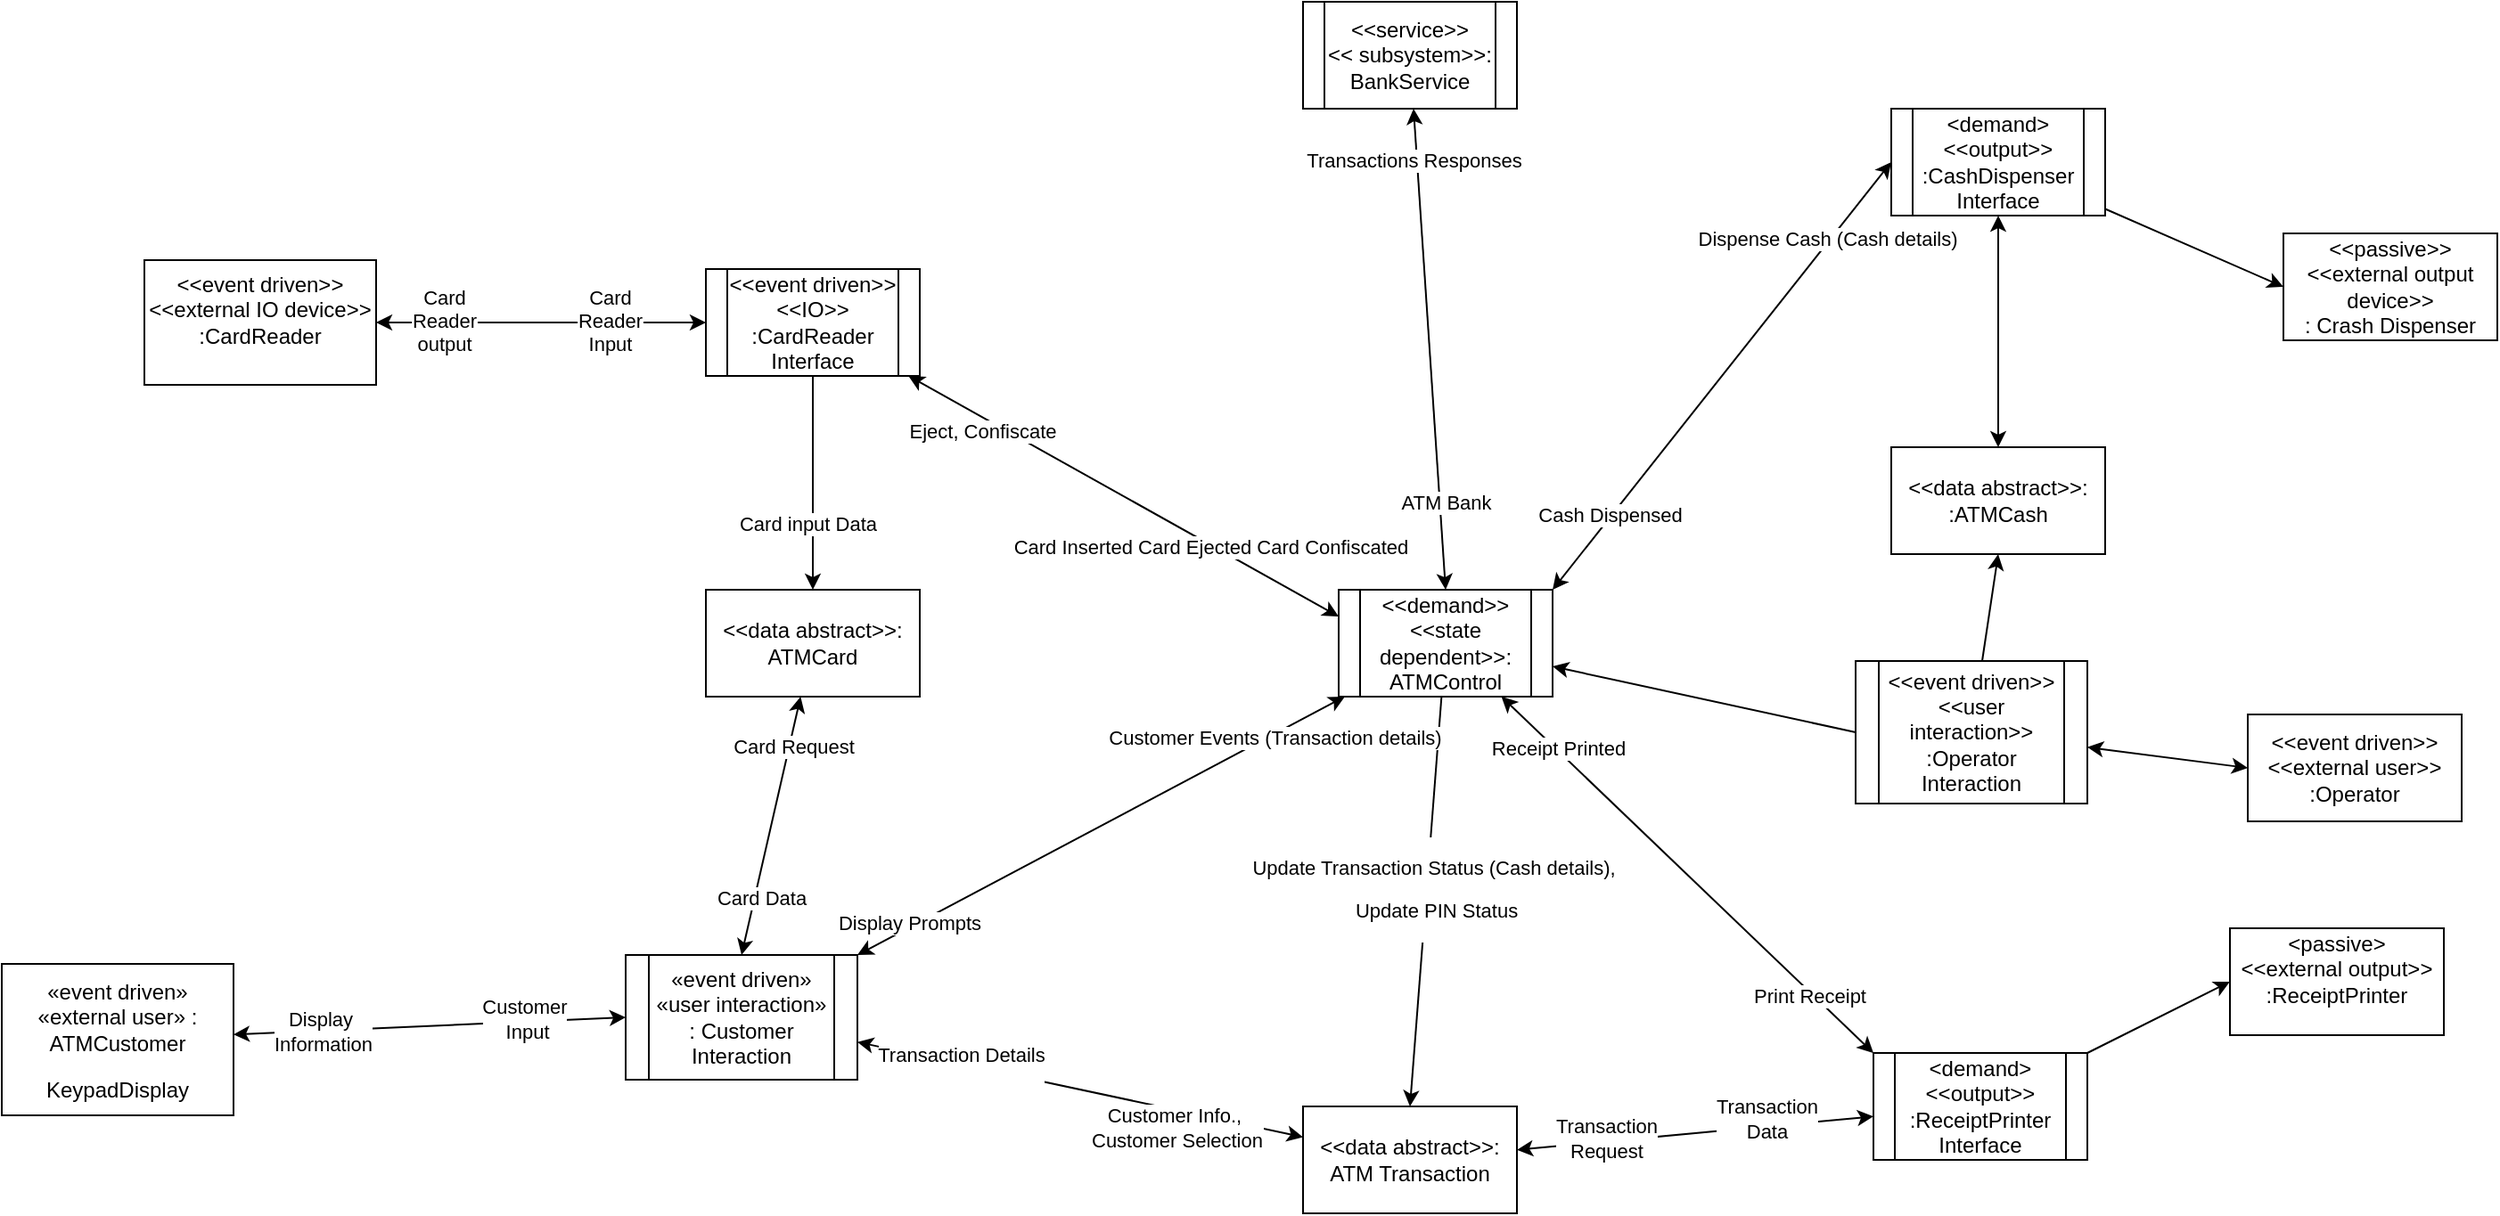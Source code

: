 <mxfile version="22.1.3" type="github">
  <diagram name="Page-1" id="hLiTu2Dh88gtfW-2VZtG">
    <mxGraphModel dx="2212" dy="708" grid="1" gridSize="10" guides="1" tooltips="1" connect="1" arrows="1" fold="1" page="1" pageScale="1" pageWidth="850" pageHeight="1100" math="0" shadow="0">
      <root>
        <mxCell id="0" />
        <mxCell id="1" parent="0" />
        <mxCell id="sQFs4zmdVKK1XuDmlO7O-4" style="rounded=0;orthogonalLoop=1;jettySize=auto;html=1;entryX=0.5;entryY=0;entryDx=0;entryDy=0;endArrow=classic;endFill=1;" parent="1" source="sQFs4zmdVKK1XuDmlO7O-1" target="sQFs4zmdVKK1XuDmlO7O-3" edge="1">
          <mxGeometry relative="1" as="geometry" />
        </mxCell>
        <mxCell id="sQFs4zmdVKK1XuDmlO7O-6" value="&lt;p&gt;Update Transaction Status (Cash details),&lt;/p&gt;&lt;p&gt;&amp;nbsp;Update PIN Status &lt;/p&gt;" style="edgeLabel;html=1;align=center;verticalAlign=middle;resizable=0;points=[];" parent="sQFs4zmdVKK1XuDmlO7O-4" vertex="1" connectable="0">
          <mxGeometry x="-0.064" y="3" relative="1" as="geometry">
            <mxPoint as="offset" />
          </mxGeometry>
        </mxCell>
        <mxCell id="sQFs4zmdVKK1XuDmlO7O-18" style="rounded=0;orthogonalLoop=1;jettySize=auto;html=1;entryX=0;entryY=0;entryDx=0;entryDy=0;startArrow=classic;startFill=1;" parent="1" source="sQFs4zmdVKK1XuDmlO7O-1" target="sQFs4zmdVKK1XuDmlO7O-15" edge="1">
          <mxGeometry relative="1" as="geometry" />
        </mxCell>
        <mxCell id="u96ek8NzeCGu-0_YFJXn-3" value="Receipt Printed" style="edgeLabel;html=1;align=center;verticalAlign=middle;resizable=0;points=[];" vertex="1" connectable="0" parent="sQFs4zmdVKK1XuDmlO7O-18">
          <mxGeometry x="-0.704" y="1" relative="1" as="geometry">
            <mxPoint as="offset" />
          </mxGeometry>
        </mxCell>
        <mxCell id="u96ek8NzeCGu-0_YFJXn-4" value="Print Receipt" style="edgeLabel;html=1;align=center;verticalAlign=middle;resizable=0;points=[];" vertex="1" connectable="0" parent="sQFs4zmdVKK1XuDmlO7O-18">
          <mxGeometry x="0.669" y="-2" relative="1" as="geometry">
            <mxPoint as="offset" />
          </mxGeometry>
        </mxCell>
        <mxCell id="sQFs4zmdVKK1XuDmlO7O-34" style="rounded=0;orthogonalLoop=1;jettySize=auto;html=1;entryX=1;entryY=0;entryDx=0;entryDy=0;startArrow=classic;startFill=1;" parent="1" source="sQFs4zmdVKK1XuDmlO7O-1" target="sQFs4zmdVKK1XuDmlO7O-9" edge="1">
          <mxGeometry relative="1" as="geometry" />
        </mxCell>
        <mxCell id="u96ek8NzeCGu-0_YFJXn-1" value="Customer Events (Transaction details)" style="edgeLabel;html=1;align=center;verticalAlign=middle;resizable=0;points=[];" vertex="1" connectable="0" parent="sQFs4zmdVKK1XuDmlO7O-34">
          <mxGeometry x="-0.702" y="1" relative="1" as="geometry">
            <mxPoint as="offset" />
          </mxGeometry>
        </mxCell>
        <mxCell id="u96ek8NzeCGu-0_YFJXn-2" value="Display Prompts" style="edgeLabel;html=1;align=center;verticalAlign=middle;resizable=0;points=[];" vertex="1" connectable="0" parent="sQFs4zmdVKK1XuDmlO7O-34">
          <mxGeometry x="0.781" y="-3" relative="1" as="geometry">
            <mxPoint as="offset" />
          </mxGeometry>
        </mxCell>
        <mxCell id="sQFs4zmdVKK1XuDmlO7O-35" style="rounded=0;orthogonalLoop=1;jettySize=auto;html=1;entryX=0;entryY=0.5;entryDx=0;entryDy=0;startArrow=classic;startFill=1;endArrow=none;endFill=0;" parent="1" source="sQFs4zmdVKK1XuDmlO7O-1" target="sQFs4zmdVKK1XuDmlO7O-19" edge="1">
          <mxGeometry relative="1" as="geometry" />
        </mxCell>
        <mxCell id="sQFs4zmdVKK1XuDmlO7O-1" value="&lt;div&gt;&amp;lt;&amp;lt;demand&amp;gt;&amp;gt;&lt;/div&gt;&lt;div&gt;&amp;lt;&amp;lt;state dependent&amp;gt;&amp;gt;: ATMControl&lt;br&gt;&lt;/div&gt;" style="shape=process;whiteSpace=wrap;html=1;backgroundOutline=1;" parent="1" vertex="1">
          <mxGeometry x="410" y="340" width="120" height="60" as="geometry" />
        </mxCell>
        <mxCell id="sQFs4zmdVKK1XuDmlO7O-10" value="" style="rounded=0;orthogonalLoop=1;jettySize=auto;html=1;startArrow=classic;startFill=1;" parent="1" source="sQFs4zmdVKK1XuDmlO7O-3" target="sQFs4zmdVKK1XuDmlO7O-9" edge="1">
          <mxGeometry relative="1" as="geometry" />
        </mxCell>
        <mxCell id="sQFs4zmdVKK1XuDmlO7O-11" value="&lt;p&gt;Transaction Details&lt;/p&gt;" style="edgeLabel;html=1;align=center;verticalAlign=middle;resizable=0;points=[];" parent="sQFs4zmdVKK1XuDmlO7O-10" vertex="1" connectable="0">
          <mxGeometry x="0.747" y="-2" relative="1" as="geometry">
            <mxPoint x="26" y="2" as="offset" />
          </mxGeometry>
        </mxCell>
        <mxCell id="sQFs4zmdVKK1XuDmlO7O-12" value="&lt;div&gt;Customer Info.,&amp;nbsp;&lt;/div&gt;&lt;div&gt;Customer Selection &lt;/div&gt;" style="edgeLabel;html=1;align=center;verticalAlign=middle;resizable=0;points=[];" parent="sQFs4zmdVKK1XuDmlO7O-10" vertex="1" connectable="0">
          <mxGeometry x="-0.811" y="2" relative="1" as="geometry">
            <mxPoint x="-47" y="-2" as="offset" />
          </mxGeometry>
        </mxCell>
        <mxCell id="sQFs4zmdVKK1XuDmlO7O-16" value="" style="rounded=0;orthogonalLoop=1;jettySize=auto;html=1;startArrow=classic;startFill=1;" parent="1" source="sQFs4zmdVKK1XuDmlO7O-3" target="sQFs4zmdVKK1XuDmlO7O-15" edge="1">
          <mxGeometry relative="1" as="geometry" />
        </mxCell>
        <mxCell id="u96ek8NzeCGu-0_YFJXn-16" value="&lt;div&gt;Transaction&lt;/div&gt;&lt;div&gt;Data&lt;/div&gt;" style="edgeLabel;html=1;align=center;verticalAlign=middle;resizable=0;points=[];" vertex="1" connectable="0" parent="sQFs4zmdVKK1XuDmlO7O-16">
          <mxGeometry x="0.535" y="3" relative="1" as="geometry">
            <mxPoint x="-13" as="offset" />
          </mxGeometry>
        </mxCell>
        <mxCell id="u96ek8NzeCGu-0_YFJXn-17" value="&lt;div&gt;Transaction&lt;/div&gt;&lt;div&gt;Request&lt;br&gt;&lt;/div&gt;" style="edgeLabel;html=1;align=center;verticalAlign=middle;resizable=0;points=[];" vertex="1" connectable="0" parent="sQFs4zmdVKK1XuDmlO7O-16">
          <mxGeometry x="-0.636" y="3" relative="1" as="geometry">
            <mxPoint x="14" as="offset" />
          </mxGeometry>
        </mxCell>
        <mxCell id="sQFs4zmdVKK1XuDmlO7O-3" value="&amp;lt;&amp;lt;data abstract&amp;gt;&amp;gt;: ATM Transaction" style="rounded=0;whiteSpace=wrap;html=1;" parent="1" vertex="1">
          <mxGeometry x="390" y="630" width="120" height="60" as="geometry" />
        </mxCell>
        <mxCell id="sQFs4zmdVKK1XuDmlO7O-9" value="&lt;p&gt;«event driven» «user interaction» : Customer Interaction&lt;/p&gt;" style="shape=process;whiteSpace=wrap;html=1;backgroundOutline=1;rounded=0;" parent="1" vertex="1">
          <mxGeometry x="10" y="545" width="130" height="70" as="geometry" />
        </mxCell>
        <mxCell id="sQFs4zmdVKK1XuDmlO7O-47" style="rounded=0;orthogonalLoop=1;jettySize=auto;html=1;entryX=0;entryY=0.5;entryDx=0;entryDy=0;" parent="1" source="sQFs4zmdVKK1XuDmlO7O-15" target="sQFs4zmdVKK1XuDmlO7O-32" edge="1">
          <mxGeometry relative="1" as="geometry" />
        </mxCell>
        <mxCell id="sQFs4zmdVKK1XuDmlO7O-15" value="&lt;div&gt;&amp;lt;demand&amp;gt;&lt;/div&gt;&lt;div&gt;&amp;lt;&amp;lt;output&amp;gt;&amp;gt;&lt;br&gt;&lt;/div&gt;&lt;div&gt;:ReceiptPrinter&lt;/div&gt;&lt;div&gt;Interface&lt;br&gt;&lt;/div&gt;" style="shape=process;whiteSpace=wrap;html=1;backgroundOutline=1;rounded=0;" parent="1" vertex="1">
          <mxGeometry x="710" y="600" width="120" height="60" as="geometry" />
        </mxCell>
        <mxCell id="sQFs4zmdVKK1XuDmlO7O-39" style="rounded=0;orthogonalLoop=1;jettySize=auto;html=1;entryX=0.5;entryY=1;entryDx=0;entryDy=0;" parent="1" source="sQFs4zmdVKK1XuDmlO7O-19" target="sQFs4zmdVKK1XuDmlO7O-21" edge="1">
          <mxGeometry relative="1" as="geometry" />
        </mxCell>
        <mxCell id="sQFs4zmdVKK1XuDmlO7O-44" style="rounded=0;orthogonalLoop=1;jettySize=auto;html=1;entryX=0;entryY=0.5;entryDx=0;entryDy=0;startArrow=classic;startFill=1;" parent="1" source="sQFs4zmdVKK1XuDmlO7O-19" target="sQFs4zmdVKK1XuDmlO7O-31" edge="1">
          <mxGeometry relative="1" as="geometry" />
        </mxCell>
        <mxCell id="sQFs4zmdVKK1XuDmlO7O-19" value="&lt;div&gt;&amp;lt;&amp;lt;event driven&amp;gt;&amp;gt;&lt;/div&gt;&lt;div&gt;&amp;lt;&amp;lt;user interaction&amp;gt;&amp;gt; :Operator&lt;/div&gt;&lt;div&gt;Interaction&lt;br&gt;&lt;/div&gt;" style="shape=process;whiteSpace=wrap;html=1;backgroundOutline=1;rounded=0;" parent="1" vertex="1">
          <mxGeometry x="700" y="380" width="130" height="80" as="geometry" />
        </mxCell>
        <mxCell id="sQFs4zmdVKK1XuDmlO7O-40" style="rounded=0;orthogonalLoop=1;jettySize=auto;html=1;entryX=0.5;entryY=0;entryDx=0;entryDy=0;startArrow=classic;startFill=1;" parent="1" source="sQFs4zmdVKK1XuDmlO7O-20" target="sQFs4zmdVKK1XuDmlO7O-21" edge="1">
          <mxGeometry relative="1" as="geometry" />
        </mxCell>
        <mxCell id="sQFs4zmdVKK1XuDmlO7O-41" style="rounded=0;orthogonalLoop=1;jettySize=auto;html=1;entryX=1;entryY=0;entryDx=0;entryDy=0;startArrow=classic;startFill=1;exitX=0;exitY=0.5;exitDx=0;exitDy=0;" parent="1" source="sQFs4zmdVKK1XuDmlO7O-20" target="sQFs4zmdVKK1XuDmlO7O-1" edge="1">
          <mxGeometry relative="1" as="geometry" />
        </mxCell>
        <mxCell id="u96ek8NzeCGu-0_YFJXn-18" value="Dispense Cash (Cash details)" style="edgeLabel;html=1;align=center;verticalAlign=middle;resizable=0;points=[];" vertex="1" connectable="0" parent="sQFs4zmdVKK1XuDmlO7O-41">
          <mxGeometry x="-0.631" y="-2" relative="1" as="geometry">
            <mxPoint as="offset" />
          </mxGeometry>
        </mxCell>
        <mxCell id="u96ek8NzeCGu-0_YFJXn-19" value="Cash Dispensed" style="edgeLabel;html=1;align=center;verticalAlign=middle;resizable=0;points=[];" vertex="1" connectable="0" parent="sQFs4zmdVKK1XuDmlO7O-41">
          <mxGeometry x="0.657" y="-2" relative="1" as="geometry">
            <mxPoint x="1" as="offset" />
          </mxGeometry>
        </mxCell>
        <mxCell id="sQFs4zmdVKK1XuDmlO7O-43" style="rounded=0;orthogonalLoop=1;jettySize=auto;html=1;entryX=0;entryY=0.5;entryDx=0;entryDy=0;" parent="1" source="sQFs4zmdVKK1XuDmlO7O-20" target="sQFs4zmdVKK1XuDmlO7O-30" edge="1">
          <mxGeometry relative="1" as="geometry" />
        </mxCell>
        <mxCell id="sQFs4zmdVKK1XuDmlO7O-20" value="&lt;div&gt;&amp;lt;demand&amp;gt;&lt;/div&gt;&lt;div&gt;&amp;lt;&amp;lt;output&amp;gt;&amp;gt;&lt;br&gt;&lt;/div&gt;&lt;div&gt;:CashDispenser&lt;/div&gt;&lt;div&gt;Interface&lt;br&gt;&lt;/div&gt;" style="shape=process;whiteSpace=wrap;html=1;backgroundOutline=1;rounded=0;" parent="1" vertex="1">
          <mxGeometry x="720" y="70" width="120" height="60" as="geometry" />
        </mxCell>
        <mxCell id="sQFs4zmdVKK1XuDmlO7O-21" value="&amp;lt;&amp;lt;data abstract&amp;gt;&amp;gt;: :ATMCash" style="rounded=0;whiteSpace=wrap;html=1;" parent="1" vertex="1">
          <mxGeometry x="720" y="260" width="120" height="60" as="geometry" />
        </mxCell>
        <mxCell id="sQFs4zmdVKK1XuDmlO7O-36" style="rounded=0;orthogonalLoop=1;jettySize=auto;html=1;entryX=0;entryY=0.25;entryDx=0;entryDy=0;startArrow=classic;startFill=1;" parent="1" source="sQFs4zmdVKK1XuDmlO7O-22" target="sQFs4zmdVKK1XuDmlO7O-1" edge="1">
          <mxGeometry relative="1" as="geometry" />
        </mxCell>
        <mxCell id="u96ek8NzeCGu-0_YFJXn-8" value="Card Inserted Card Ejected Card Confiscated" style="edgeLabel;html=1;align=center;verticalAlign=middle;resizable=0;points=[];" vertex="1" connectable="0" parent="sQFs4zmdVKK1XuDmlO7O-36">
          <mxGeometry x="0.641" relative="1" as="geometry">
            <mxPoint x="-29" y="-15" as="offset" />
          </mxGeometry>
        </mxCell>
        <mxCell id="u96ek8NzeCGu-0_YFJXn-9" value="Eject, Confiscate" style="edgeLabel;html=1;align=center;verticalAlign=middle;resizable=0;points=[];" vertex="1" connectable="0" parent="sQFs4zmdVKK1XuDmlO7O-36">
          <mxGeometry x="-0.747" y="2" relative="1" as="geometry">
            <mxPoint x="10" y="15" as="offset" />
          </mxGeometry>
        </mxCell>
        <mxCell id="sQFs4zmdVKK1XuDmlO7O-37" style="rounded=0;orthogonalLoop=1;jettySize=auto;html=1;entryX=0.5;entryY=0;entryDx=0;entryDy=0;" parent="1" source="sQFs4zmdVKK1XuDmlO7O-22" target="sQFs4zmdVKK1XuDmlO7O-25" edge="1">
          <mxGeometry relative="1" as="geometry" />
        </mxCell>
        <mxCell id="u96ek8NzeCGu-0_YFJXn-7" value="Card input Data" style="edgeLabel;html=1;align=center;verticalAlign=middle;resizable=0;points=[];" vertex="1" connectable="0" parent="sQFs4zmdVKK1XuDmlO7O-37">
          <mxGeometry x="0.386" y="-3" relative="1" as="geometry">
            <mxPoint as="offset" />
          </mxGeometry>
        </mxCell>
        <mxCell id="sQFs4zmdVKK1XuDmlO7O-46" style="rounded=0;orthogonalLoop=1;jettySize=auto;html=1;entryX=1;entryY=0.5;entryDx=0;entryDy=0;startArrow=classic;startFill=1;" parent="1" source="sQFs4zmdVKK1XuDmlO7O-22" target="sQFs4zmdVKK1XuDmlO7O-29" edge="1">
          <mxGeometry relative="1" as="geometry" />
        </mxCell>
        <mxCell id="u96ek8NzeCGu-0_YFJXn-10" value="&lt;div&gt;Card&lt;/div&gt;&lt;div&gt;Reader&lt;/div&gt;&lt;div&gt;Input&lt;br&gt;&lt;/div&gt;" style="edgeLabel;html=1;align=center;verticalAlign=middle;resizable=0;points=[];" vertex="1" connectable="0" parent="sQFs4zmdVKK1XuDmlO7O-46">
          <mxGeometry x="-0.416" y="-1" relative="1" as="geometry">
            <mxPoint as="offset" />
          </mxGeometry>
        </mxCell>
        <mxCell id="u96ek8NzeCGu-0_YFJXn-11" value="&lt;div&gt;Card&lt;/div&gt;&lt;div&gt;Reader&lt;/div&gt;&lt;div&gt;output&lt;br&gt;&lt;/div&gt;" style="edgeLabel;html=1;align=center;verticalAlign=middle;resizable=0;points=[];" vertex="1" connectable="0" parent="sQFs4zmdVKK1XuDmlO7O-46">
          <mxGeometry x="0.67" y="-1" relative="1" as="geometry">
            <mxPoint x="7" as="offset" />
          </mxGeometry>
        </mxCell>
        <mxCell id="sQFs4zmdVKK1XuDmlO7O-22" value="&lt;div&gt;&amp;lt;&amp;lt;event driven&amp;gt;&amp;gt;&lt;/div&gt;&lt;div&gt;&amp;lt;&amp;lt;IO&amp;gt;&amp;gt; :CardReader&lt;/div&gt;&lt;div&gt;Interface&lt;br&gt;&lt;/div&gt;" style="shape=process;whiteSpace=wrap;html=1;backgroundOutline=1;rounded=0;" parent="1" vertex="1">
          <mxGeometry x="55" y="160" width="120" height="60" as="geometry" />
        </mxCell>
        <mxCell id="sQFs4zmdVKK1XuDmlO7O-38" style="rounded=0;orthogonalLoop=1;jettySize=auto;html=1;entryX=0.5;entryY=0;entryDx=0;entryDy=0;startArrow=classic;startFill=1;" parent="1" source="sQFs4zmdVKK1XuDmlO7O-25" target="sQFs4zmdVKK1XuDmlO7O-9" edge="1">
          <mxGeometry relative="1" as="geometry" />
        </mxCell>
        <mxCell id="u96ek8NzeCGu-0_YFJXn-5" value="Card Data" style="edgeLabel;html=1;align=center;verticalAlign=middle;resizable=0;points=[];" vertex="1" connectable="0" parent="sQFs4zmdVKK1XuDmlO7O-38">
          <mxGeometry x="0.537" y="3" relative="1" as="geometry">
            <mxPoint as="offset" />
          </mxGeometry>
        </mxCell>
        <mxCell id="u96ek8NzeCGu-0_YFJXn-6" value="Card Request" style="edgeLabel;html=1;align=center;verticalAlign=middle;resizable=0;points=[];" vertex="1" connectable="0" parent="sQFs4zmdVKK1XuDmlO7O-38">
          <mxGeometry x="-0.631" y="2" relative="1" as="geometry">
            <mxPoint as="offset" />
          </mxGeometry>
        </mxCell>
        <mxCell id="sQFs4zmdVKK1XuDmlO7O-25" value="&amp;lt;&amp;lt;data abstract&amp;gt;&amp;gt;: ATMCard" style="rounded=0;whiteSpace=wrap;html=1;" parent="1" vertex="1">
          <mxGeometry x="55" y="340" width="120" height="60" as="geometry" />
        </mxCell>
        <mxCell id="sQFs4zmdVKK1XuDmlO7O-45" style="rounded=0;orthogonalLoop=1;jettySize=auto;html=1;entryX=0;entryY=0.5;entryDx=0;entryDy=0;startArrow=classic;startFill=1;" parent="1" source="sQFs4zmdVKK1XuDmlO7O-28" target="sQFs4zmdVKK1XuDmlO7O-9" edge="1">
          <mxGeometry relative="1" as="geometry" />
        </mxCell>
        <mxCell id="u96ek8NzeCGu-0_YFJXn-12" value="&lt;div&gt;Customer&lt;/div&gt;&lt;div&gt;&amp;nbsp;Input&lt;/div&gt;" style="edgeLabel;html=1;align=center;verticalAlign=middle;resizable=0;points=[];" vertex="1" connectable="0" parent="sQFs4zmdVKK1XuDmlO7O-45">
          <mxGeometry x="0.684" y="-3" relative="1" as="geometry">
            <mxPoint x="-23" y="-4" as="offset" />
          </mxGeometry>
        </mxCell>
        <mxCell id="u96ek8NzeCGu-0_YFJXn-13" value="&lt;div&gt;Display&amp;nbsp;&lt;/div&gt;&lt;div&gt;Information&lt;/div&gt;" style="edgeLabel;html=1;align=center;verticalAlign=middle;resizable=0;points=[];" vertex="1" connectable="0" parent="sQFs4zmdVKK1XuDmlO7O-45">
          <mxGeometry x="-0.692" y="3" relative="1" as="geometry">
            <mxPoint x="16" y="3" as="offset" />
          </mxGeometry>
        </mxCell>
        <mxCell id="sQFs4zmdVKK1XuDmlO7O-28" value="&lt;p&gt;«event driven» «external user» : ATMCustomer&lt;/p&gt;&lt;p&gt;KeypadDisplay&lt;br&gt;&lt;/p&gt;" style="rounded=0;whiteSpace=wrap;html=1;" parent="1" vertex="1">
          <mxGeometry x="-340" y="550" width="130" height="85" as="geometry" />
        </mxCell>
        <mxCell id="sQFs4zmdVKK1XuDmlO7O-29" value="&lt;div&gt;&amp;lt;&amp;lt;event driven&amp;gt;&amp;gt;&lt;/div&gt;&lt;div&gt;&amp;lt;&amp;lt;external IO device&amp;gt;&amp;gt; :CardReader&lt;/div&gt;&lt;div&gt;&lt;br&gt;&lt;/div&gt;" style="rounded=0;whiteSpace=wrap;html=1;" parent="1" vertex="1">
          <mxGeometry x="-260" y="155" width="130" height="70" as="geometry" />
        </mxCell>
        <mxCell id="sQFs4zmdVKK1XuDmlO7O-30" value="&lt;div&gt;&amp;lt;&amp;lt;passive&amp;gt;&amp;gt;&lt;/div&gt;&lt;div&gt;&amp;lt;&amp;lt;external output device&amp;gt;&amp;gt;&lt;br&gt;&lt;/div&gt;&lt;div&gt;: Crash Dispenser&lt;/div&gt;" style="rounded=0;whiteSpace=wrap;html=1;" parent="1" vertex="1">
          <mxGeometry x="940" y="140" width="120" height="60" as="geometry" />
        </mxCell>
        <mxCell id="sQFs4zmdVKK1XuDmlO7O-31" value="&lt;div&gt;&amp;lt;&amp;lt;event driven&amp;gt;&amp;gt;&lt;/div&gt;&lt;div&gt;&amp;lt;&amp;lt;external user&amp;gt;&amp;gt; :Operator&lt;/div&gt;" style="rounded=0;whiteSpace=wrap;html=1;" parent="1" vertex="1">
          <mxGeometry x="920" y="410" width="120" height="60" as="geometry" />
        </mxCell>
        <mxCell id="sQFs4zmdVKK1XuDmlO7O-32" value="&lt;div&gt;&amp;lt;passive&amp;gt;&lt;/div&gt;&lt;div&gt;&amp;lt;&amp;lt;external output&amp;gt;&amp;gt;&lt;br&gt;&lt;/div&gt;&lt;div&gt;:ReceiptPrinter&lt;/div&gt;&lt;div&gt;&lt;br&gt;&lt;/div&gt;" style="rounded=0;whiteSpace=wrap;html=1;" parent="1" vertex="1">
          <mxGeometry x="910" y="530" width="120" height="60" as="geometry" />
        </mxCell>
        <mxCell id="sQFs4zmdVKK1XuDmlO7O-42" style="rounded=0;orthogonalLoop=1;jettySize=auto;html=1;entryX=0.5;entryY=0;entryDx=0;entryDy=0;startArrow=classic;startFill=1;" parent="1" source="sQFs4zmdVKK1XuDmlO7O-33" target="sQFs4zmdVKK1XuDmlO7O-1" edge="1">
          <mxGeometry relative="1" as="geometry" />
        </mxCell>
        <mxCell id="u96ek8NzeCGu-0_YFJXn-14" value="ATM Bank" style="edgeLabel;html=1;align=center;verticalAlign=middle;resizable=0;points=[];" vertex="1" connectable="0" parent="sQFs4zmdVKK1XuDmlO7O-42">
          <mxGeometry x="-0.758" y="2" relative="1" as="geometry">
            <mxPoint x="14" y="188" as="offset" />
          </mxGeometry>
        </mxCell>
        <mxCell id="u96ek8NzeCGu-0_YFJXn-15" value="Transactions Responses" style="edgeLabel;html=1;align=center;verticalAlign=middle;resizable=0;points=[];" vertex="1" connectable="0" parent="sQFs4zmdVKK1XuDmlO7O-42">
          <mxGeometry x="-0.789" y="-2" relative="1" as="geometry">
            <mxPoint as="offset" />
          </mxGeometry>
        </mxCell>
        <mxCell id="sQFs4zmdVKK1XuDmlO7O-33" value="&lt;div&gt;&amp;lt;&amp;lt;service&amp;gt;&amp;gt;&lt;/div&gt;&lt;div&gt;&amp;lt;&amp;lt; subsystem&amp;gt;&amp;gt;: BankService&lt;br&gt;&lt;/div&gt;" style="shape=process;whiteSpace=wrap;html=1;backgroundOutline=1;" parent="1" vertex="1">
          <mxGeometry x="390" y="10" width="120" height="60" as="geometry" />
        </mxCell>
      </root>
    </mxGraphModel>
  </diagram>
</mxfile>
